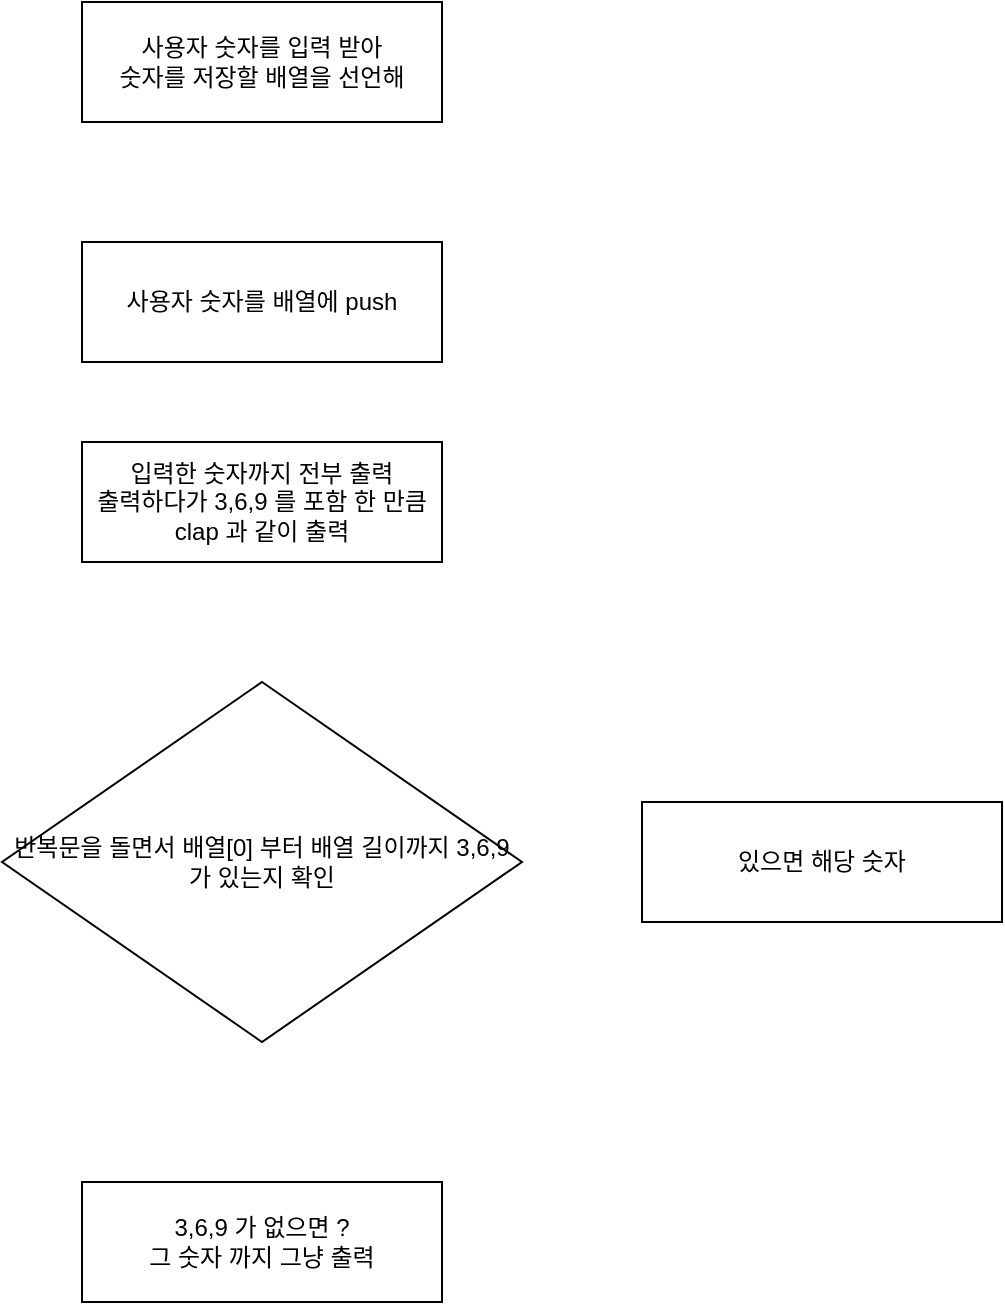 <mxfile version="20.2.8" type="device"><diagram id="nn6xScbuBfaaAffFooy8" name="페이지-1"><mxGraphModel dx="1422" dy="754" grid="1" gridSize="10" guides="1" tooltips="1" connect="1" arrows="1" fold="1" page="1" pageScale="1" pageWidth="827" pageHeight="1169" math="0" shadow="0"><root><mxCell id="0"/><mxCell id="1" parent="0"/><mxCell id="mrbvvcETrSBcmH9B57JM-1" value="사용자 숫자를 입력 받아&lt;br&gt;숫자를 저장할 배열을 선언해" style="rounded=0;whiteSpace=wrap;html=1;" vertex="1" parent="1"><mxGeometry x="70" y="50" width="180" height="60" as="geometry"/></mxCell><mxCell id="mrbvvcETrSBcmH9B57JM-2" value="사용자 숫자를 배열에 push" style="rounded=0;whiteSpace=wrap;html=1;" vertex="1" parent="1"><mxGeometry x="70" y="170" width="180" height="60" as="geometry"/></mxCell><mxCell id="mrbvvcETrSBcmH9B57JM-5" value="입력한 숫자까지 전부 출력&lt;br&gt;출력하다가 3,6,9 를 포함 한 만큼 clap 과 같이 출력" style="rounded=0;whiteSpace=wrap;html=1;" vertex="1" parent="1"><mxGeometry x="70" y="270" width="180" height="60" as="geometry"/></mxCell><mxCell id="mrbvvcETrSBcmH9B57JM-7" value="있으면 해당 숫자" style="rounded=0;whiteSpace=wrap;html=1;" vertex="1" parent="1"><mxGeometry x="350" y="450" width="180" height="60" as="geometry"/></mxCell><mxCell id="mrbvvcETrSBcmH9B57JM-8" value="3,6,9 가 없으면 ?&lt;br&gt;그 숫자 까지 그냥 출력" style="rounded=0;whiteSpace=wrap;html=1;" vertex="1" parent="1"><mxGeometry x="70" y="640" width="180" height="60" as="geometry"/></mxCell><mxCell id="mrbvvcETrSBcmH9B57JM-9" value="반복문을 돌면서 배열[0] 부터 배열 길이까지 3,6,9가 있는지 확인" style="rhombus;whiteSpace=wrap;html=1;" vertex="1" parent="1"><mxGeometry x="30" y="390" width="260" height="180" as="geometry"/></mxCell></root></mxGraphModel></diagram></mxfile>